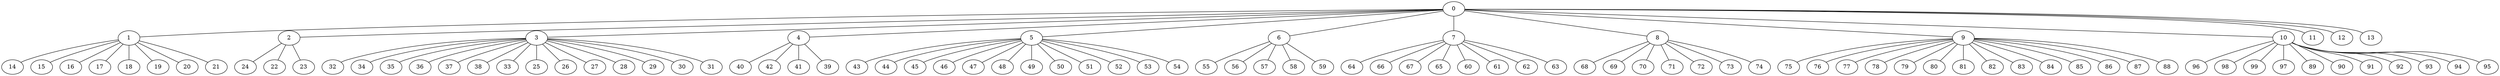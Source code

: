 
graph graphname {
    0 -- 1
0 -- 2
0 -- 3
0 -- 4
0 -- 5
0 -- 6
0 -- 7
0 -- 8
0 -- 9
0 -- 10
0 -- 11
0 -- 12
0 -- 13
1 -- 14
1 -- 15
1 -- 16
1 -- 17
1 -- 18
1 -- 19
1 -- 20
1 -- 21
2 -- 24
2 -- 22
2 -- 23
3 -- 32
3 -- 34
3 -- 35
3 -- 36
3 -- 37
3 -- 38
3 -- 33
3 -- 25
3 -- 26
3 -- 27
3 -- 28
3 -- 29
3 -- 30
3 -- 31
4 -- 40
4 -- 42
4 -- 41
4 -- 39
5 -- 43
5 -- 44
5 -- 45
5 -- 46
5 -- 47
5 -- 48
5 -- 49
5 -- 50
5 -- 51
5 -- 52
5 -- 53
5 -- 54
6 -- 55
6 -- 56
6 -- 57
6 -- 58
6 -- 59
7 -- 64
7 -- 66
7 -- 67
7 -- 65
7 -- 60
7 -- 61
7 -- 62
7 -- 63
8 -- 68
8 -- 69
8 -- 70
8 -- 71
8 -- 72
8 -- 73
8 -- 74
9 -- 75
9 -- 76
9 -- 77
9 -- 78
9 -- 79
9 -- 80
9 -- 81
9 -- 82
9 -- 83
9 -- 84
9 -- 85
9 -- 86
9 -- 87
9 -- 88
10 -- 96
10 -- 98
10 -- 99
10 -- 97
10 -- 89
10 -- 90
10 -- 91
10 -- 92
10 -- 93
10 -- 94
10 -- 95

}
